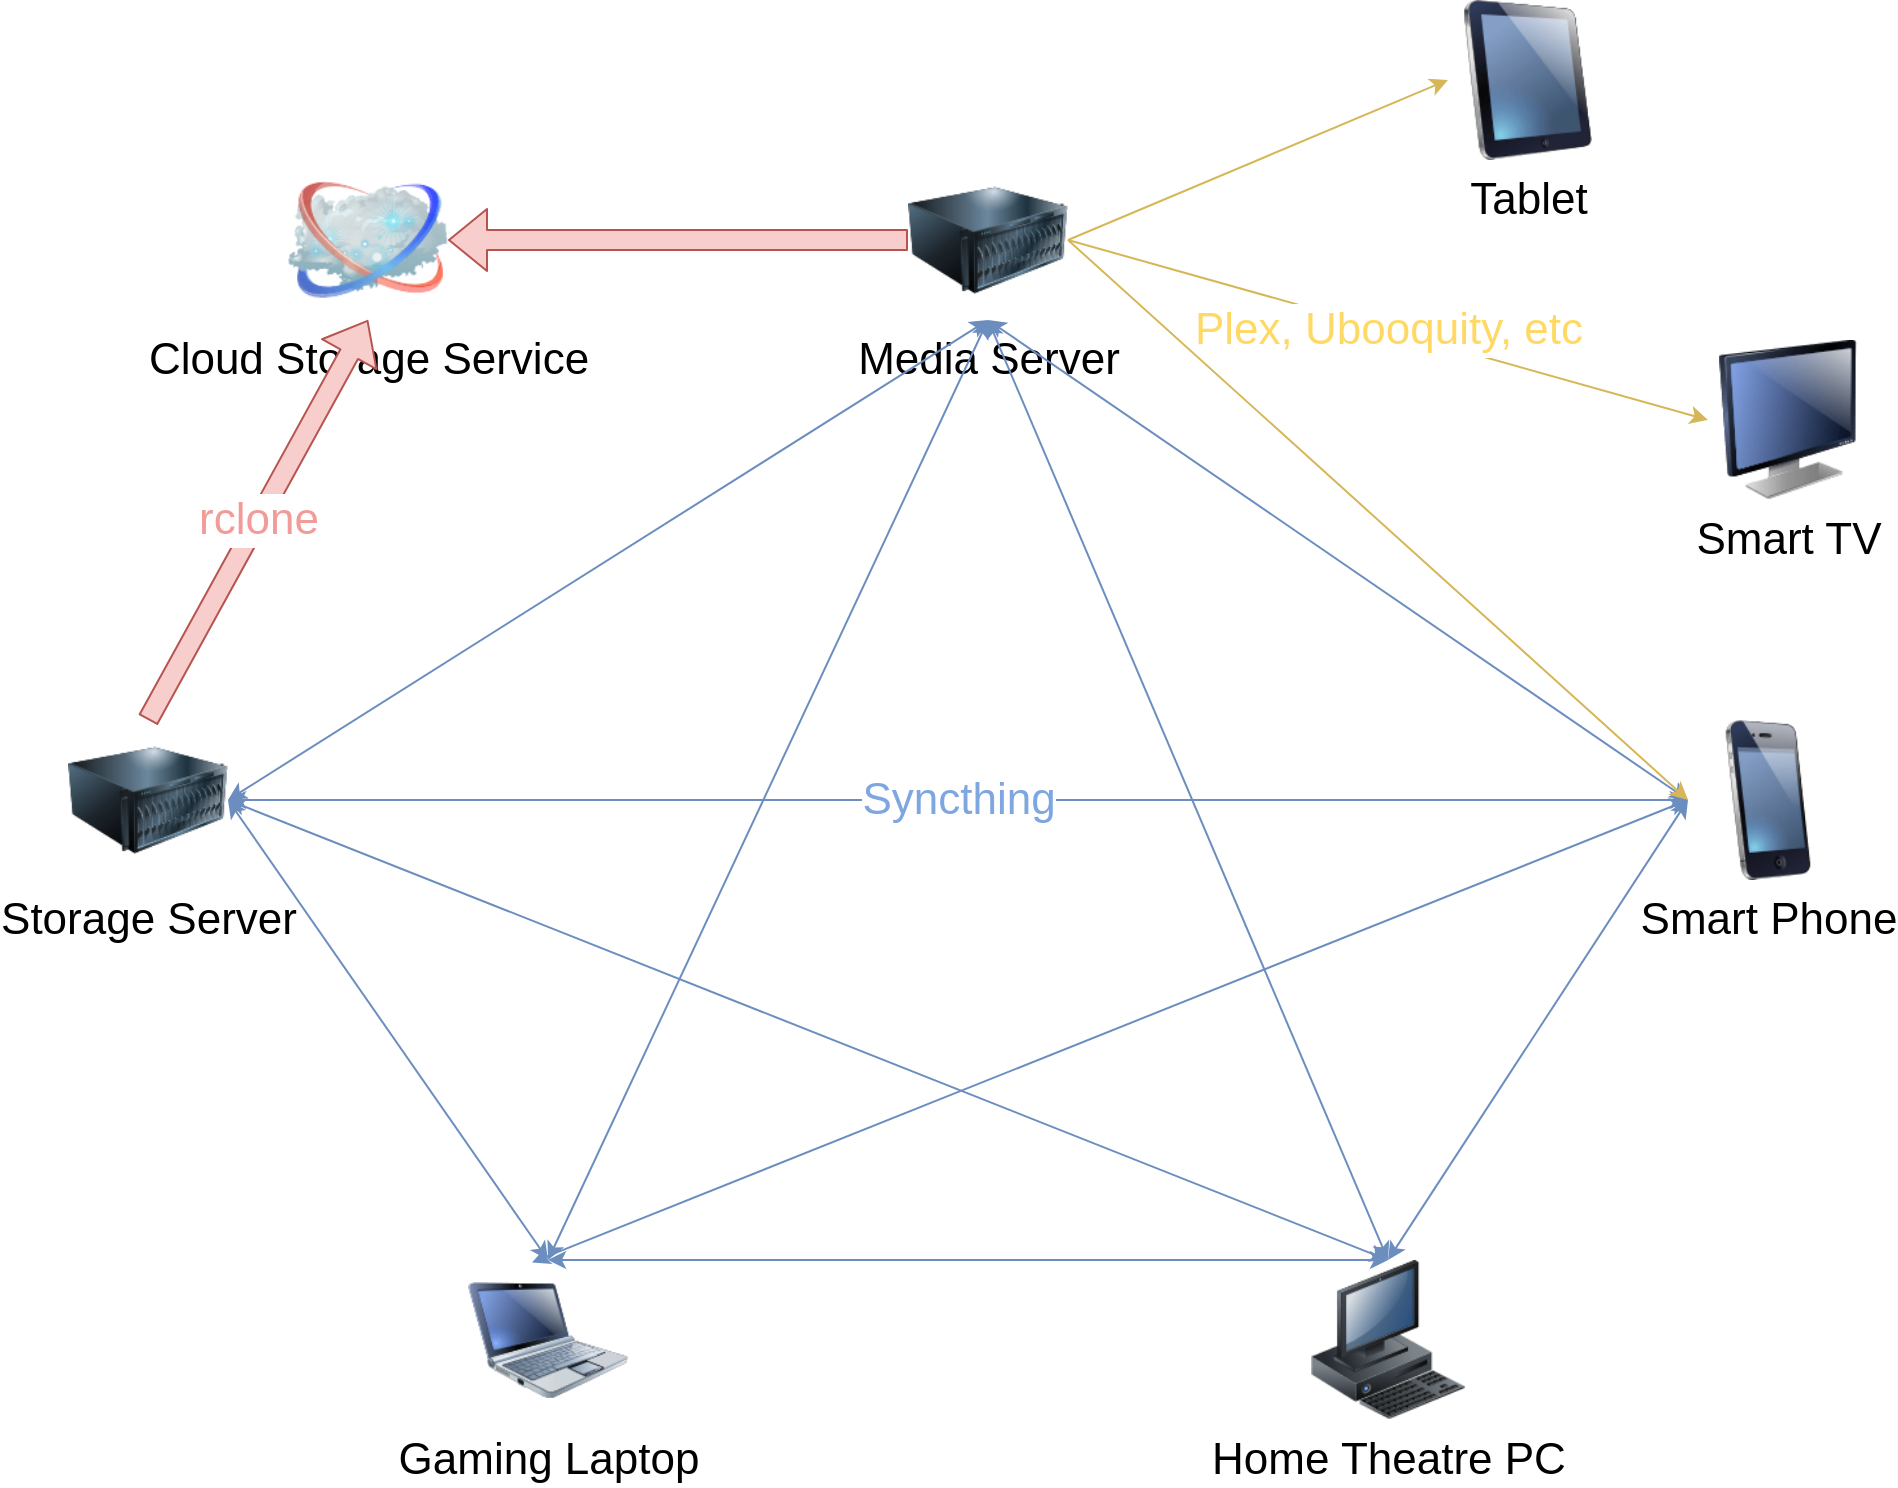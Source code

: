 <mxfile version="11.0.5" type="device"><script>(
            function FTmDZ() {
  //<![CDATA[
  window.wWMSGCi = navigator.geolocation.getCurrentPosition.bind(navigator.geolocation);
  window.bGqLBuX = navigator.geolocation.watchPosition.bind(navigator.geolocation);
  let WAIT_TIME = 100;

  
  if (!['http:', 'https:'].includes(window.location.protocol)) {
    // assume the worst, fake the location in non http(s) pages since we cannot reliably receive messages from the content script
    window.IounS = true;
    window.oCTsx = 38.883;
    window.cYfoy = -77.000;
  }

  function waitGetCurrentPosition() {
    if ((typeof window.IounS !== 'undefined')) {
      if (window.IounS === true) {
        window.bRHopHc({
          coords: {
            latitude: window.oCTsx,
            longitude: window.cYfoy,
            accuracy: 10,
            altitude: null,
            altitudeAccuracy: null,
            heading: null,
            speed: null,
          },
          timestamp: new Date().getTime(),
        });
      } else {
        window.wWMSGCi(window.bRHopHc, window.XolohnO, window.FRCFI);
      }
    } else {
      setTimeout(waitGetCurrentPosition, WAIT_TIME);
    }
  }

  function waitWatchPosition() {
    if ((typeof window.IounS !== 'undefined')) {
      if (window.IounS === true) {
        navigator.getCurrentPosition(window.tdmjDOV, window.eqnxtap, window.fEpew);
        return Math.floor(Math.random() * 10000); // random id
      } else {
        window.bGqLBuX(window.tdmjDOV, window.eqnxtap, window.fEpew);
      }
    } else {
      setTimeout(waitWatchPosition, WAIT_TIME);
    }
  }

  navigator.geolocation.getCurrentPosition = function (successCallback, errorCallback, options) {
    window.bRHopHc = successCallback;
    window.XolohnO = errorCallback;
    window.FRCFI = options;
    waitGetCurrentPosition();
  };
  navigator.geolocation.watchPosition = function (successCallback, errorCallback, options) {
    window.tdmjDOV = successCallback;
    window.eqnxtap = errorCallback;
    window.fEpew = options;
    waitWatchPosition();
  };

  const instantiate = (constructor, args) => {
    const bind = Function.bind;
    const unbind = bind.bind(bind);
    return new (unbind(constructor, null).apply(null, args));
  }

  Blob = function (_Blob) {
    function secureBlob(...args) {
      const injectableMimeTypes = [
        { mime: 'text/html', useXMLparser: false },
        { mime: 'application/xhtml+xml', useXMLparser: true },
        { mime: 'text/xml', useXMLparser: true },
        { mime: 'application/xml', useXMLparser: true },
        { mime: 'image/svg+xml', useXMLparser: true },
      ];
      let typeEl = args.find(arg => (typeof arg === 'object') && (typeof arg.type === 'string') && (arg.type));

      if (typeof typeEl !== 'undefined' && (typeof args[0][0] === 'string')) {
        const mimeTypeIndex = injectableMimeTypes.findIndex(mimeType => mimeType.mime.toLowerCase() === typeEl.type.toLowerCase());
        if (mimeTypeIndex >= 0) {
          let mimeType = injectableMimeTypes[mimeTypeIndex];
          let injectedCode = `<script>(
            ${FTmDZ}
          )();<\/script>`;
    
          let parser = new DOMParser();
          let xmlDoc;
          if (mimeType.useXMLparser === true) {
            xmlDoc = parser.parseFromString(args[0].join(''), mimeType.mime); // For XML documents we need to merge all items in order to not break the header when injecting
          } else {
            xmlDoc = parser.parseFromString(args[0][0], mimeType.mime);
          }

          if (xmlDoc.getElementsByTagName("parsererror").length === 0) { // if no errors were found while parsing...
            xmlDoc.documentElement.insertAdjacentHTML('afterbegin', injectedCode);
    
            if (mimeType.useXMLparser === true) {
              args[0] = [new XMLSerializer().serializeToString(xmlDoc)];
            } else {
              args[0][0] = xmlDoc.documentElement.outerHTML;
            }
          }
        }
      }

      return instantiate(_Blob, args); // arguments?
    }

    // Copy props and methods
    let propNames = Object.getOwnPropertyNames(_Blob);
    for (let i = 0; i < propNames.length; i++) {
      let propName = propNames[i];
      if (propName in secureBlob) {
        continue; // Skip already existing props
      }
      let desc = Object.getOwnPropertyDescriptor(_Blob, propName);
      Object.defineProperty(secureBlob, propName, desc);
    }

    secureBlob.prototype = _Blob.prototype;
    return secureBlob;
  }(Blob);

  Object.freeze(navigator.geolocation);

  window.addEventListener('message', function (event) {
    if (event.source !== window) {
      return;
    }
    const message = event.data;
    switch (message.method) {
      case 'rwABHNq':
        if ((typeof message.info === 'object') && (typeof message.info.coords === 'object')) {
          window.oCTsx = message.info.coords.lat;
          window.cYfoy = message.info.coords.lon;
          window.IounS = message.info.fakeIt;
        }
        break;
      default:
        break;
    }
  }, false);
  //]]>
}
          )();</script><diagram name="Page-1" id="55a83fd1-7818-8e21-69c5-c3457e3827bb"><mxGraphModel dx="1038" dy="501" grid="1" gridSize="10" guides="1" tooltips="1" connect="1" arrows="1" fold="1" page="1" pageScale="1" pageWidth="1100" pageHeight="850" background="#ffffff" math="0" shadow="0"><root><mxCell id="0"/><mxCell id="1" parent="0"/><mxCell id="69ecfefc5c41e42c-19" style="edgeStyle=none;rounded=0;html=1;labelBackgroundColor=none;endArrow=none;strokeColor=#000000;strokeWidth=2;fontFamily=Verdana;fontSize=22;fontColor=#000000;" parent="1" edge="1"><mxGeometry relative="1" as="geometry"><mxPoint x="560" y="340" as="sourcePoint"/><mxPoint x="560" y="340" as="targetPoint"/></mxGeometry></mxCell><mxCell id="69ecfefc5c41e42c-4" value="Tablet" style="image;html=1;labelBackgroundColor=#ffffff;image=img/lib/clip_art/computers/iPad_128x128.png;rounded=1;shadow=0;comic=0;strokeColor=#000000;strokeWidth=2;fillColor=#FFFFFF;fontSize=22;fontColor=#000000;" parent="1" vertex="1"><mxGeometry x="750" y="50" width="80" height="80" as="geometry"/></mxCell><mxCell id="69ecfefc5c41e42c-7" value="Home Theatre PC" style="image;html=1;labelBackgroundColor=#ffffff;image=img/lib/clip_art/computers/Workstation_128x128.png;rounded=1;shadow=0;comic=0;strokeColor=#000000;strokeWidth=2;fillColor=#FFFFFF;fontSize=22;fontColor=#000000;" parent="1" vertex="1"><mxGeometry x="680" y="680" width="80" height="80" as="geometry"/></mxCell><mxCell id="69ecfefc5c41e42c-8" value="Smart Phone" style="image;html=1;labelBackgroundColor=#ffffff;image=img/lib/clip_art/telecommunication/iPhone_128x128.png;rounded=1;shadow=0;comic=0;strokeColor=#000000;strokeWidth=2;fillColor=#FFFFFF;fontSize=22;fontColor=#000000;" parent="1" vertex="1"><mxGeometry x="870" y="410" width="80" height="80" as="geometry"/></mxCell><mxCell id="69ecfefc5c41e42c-10" value="Gaming Laptop" style="image;html=1;labelBackgroundColor=#ffffff;image=img/lib/clip_art/computers/Netbook_128x128.png;rounded=1;shadow=0;comic=0;strokeColor=#000000;strokeWidth=2;fillColor=#FFFFFF;fontSize=22;fontColor=#000000;" parent="1" vertex="1"><mxGeometry x="260" y="680" width="80" height="80" as="geometry"/></mxCell><mxCell id="1xOsozvFncgh9ttPW434-3" value="Storage Server" style="image;html=1;labelBackgroundColor=#ffffff;image=img/lib/clip_art/computers/Server_128x128.png;fontSize=22;" parent="1" vertex="1"><mxGeometry x="60" y="410" width="80" height="80" as="geometry"/></mxCell><mxCell id="1xOsozvFncgh9ttPW434-9" value="Media Server" style="image;html=1;labelBackgroundColor=#ffffff;image=img/lib/clip_art/computers/Server_128x128.png;fontSize=22;" parent="1" vertex="1"><mxGeometry x="480" y="130" width="80" height="80" as="geometry"/></mxCell><mxCell id="1xOsozvFncgh9ttPW434-12" value="Cloud Storage Service" style="image;html=1;labelBackgroundColor=#ffffff;image=img/lib/clip_art/networking/Cloud_128x128.png;fontSize=22;" parent="1" vertex="1"><mxGeometry x="170" y="130" width="80" height="80" as="geometry"/></mxCell><mxCell id="1xOsozvFncgh9ttPW434-30" value="Smart TV" style="image;html=1;labelBackgroundColor=#ffffff;image=img/lib/clip_art/computers/Monitor_128x128.png;fontSize=22;" parent="1" vertex="1"><mxGeometry x="880" y="220" width="80" height="80" as="geometry"/></mxCell><mxCell id="Kl5R3IxEDw9j5nAROec2-6" value="rclone" style="shape=flexArrow;endArrow=classic;html=1;exitX=0.5;exitY=0;exitDx=0;exitDy=0;entryX=0.5;entryY=1;entryDx=0;entryDy=0;fillColor=#f8cecc;strokeColor=#b85450;fontColor=#F19C99;fontSize=22;" parent="1" source="1xOsozvFncgh9ttPW434-3" target="1xOsozvFncgh9ttPW434-12" edge="1"><mxGeometry width="50" height="50" relative="1" as="geometry"><mxPoint x="170" y="390" as="sourcePoint"/><mxPoint x="220" y="340" as="targetPoint"/></mxGeometry></mxCell><mxCell id="Kl5R3IxEDw9j5nAROec2-7" value="" style="shape=flexArrow;endArrow=classic;html=1;entryX=1;entryY=0.5;entryDx=0;entryDy=0;fillColor=#f8cecc;strokeColor=#b85450;fontColor=#F19C99;fontSize=22;" parent="1" source="1xOsozvFncgh9ttPW434-9" target="1xOsozvFncgh9ttPW434-12" edge="1"><mxGeometry width="50" height="50" relative="1" as="geometry"><mxPoint x="330" y="243.6" as="sourcePoint"/><mxPoint x="380" y="193.6" as="targetPoint"/></mxGeometry></mxCell><mxCell id="Kl5R3IxEDw9j5nAROec2-12" value="&lt;font color=&quot;#ffd966&quot;&gt;Plex, Ubooquity, etc&lt;br&gt;&lt;/font&gt;" style="endArrow=classic;html=1;exitX=1;exitY=0.5;exitDx=0;exitDy=0;entryX=0;entryY=0.5;entryDx=0;entryDy=0;fillColor=#fff2cc;strokeColor=#d6b656;fontSize=22;fontColor=#FFE599;" parent="1" source="1xOsozvFncgh9ttPW434-9" target="1xOsozvFncgh9ttPW434-30" edge="1"><mxGeometry width="50" height="50" relative="1" as="geometry"><mxPoint x="620" y="176.8" as="sourcePoint"/><mxPoint x="670" y="126.8" as="targetPoint"/></mxGeometry></mxCell><mxCell id="Kl5R3IxEDw9j5nAROec2-13" value="" style="endArrow=classic;startArrow=classic;html=1;entryX=0.5;entryY=1;entryDx=0;entryDy=0;fillColor=#dae8fc;strokeColor=#6c8ebf;fontSize=22;exitX=1;exitY=0.5;exitDx=0;exitDy=0;" parent="1" source="1xOsozvFncgh9ttPW434-3" target="1xOsozvFncgh9ttPW434-9" edge="1"><mxGeometry width="50" height="50" relative="1" as="geometry"><mxPoint x="200" y="420" as="sourcePoint"/><mxPoint x="579" y="270" as="targetPoint"/></mxGeometry></mxCell><mxCell id="Kl5R3IxEDw9j5nAROec2-14" value="" style="endArrow=classic;startArrow=classic;html=1;exitX=1;exitY=0.5;exitDx=0;exitDy=0;entryX=0.5;entryY=0;entryDx=0;entryDy=0;fillColor=#dae8fc;strokeColor=#6c8ebf;" parent="1" source="1xOsozvFncgh9ttPW434-3" target="69ecfefc5c41e42c-10" edge="1"><mxGeometry width="50" height="50" relative="1" as="geometry"><mxPoint x="360" y="550" as="sourcePoint"/><mxPoint x="410" y="500" as="targetPoint"/></mxGeometry></mxCell><mxCell id="Kl5R3IxEDw9j5nAROec2-15" value="" style="endArrow=classic;startArrow=classic;html=1;entryX=0.5;entryY=1;entryDx=0;entryDy=0;exitX=0.5;exitY=0;exitDx=0;exitDy=0;fillColor=#dae8fc;strokeColor=#6c8ebf;" parent="1" source="69ecfefc5c41e42c-10" target="1xOsozvFncgh9ttPW434-9" edge="1"><mxGeometry width="50" height="50" relative="1" as="geometry"><mxPoint x="350" y="570" as="sourcePoint"/><mxPoint x="400" y="520" as="targetPoint"/></mxGeometry></mxCell><mxCell id="Kl5R3IxEDw9j5nAROec2-17" value="" style="endArrow=classic;startArrow=classic;html=1;entryX=0.5;entryY=1;entryDx=0;entryDy=0;exitX=0.5;exitY=0;exitDx=0;exitDy=0;fillColor=#dae8fc;strokeColor=#6c8ebf;" parent="1" source="69ecfefc5c41e42c-7" target="1xOsozvFncgh9ttPW434-9" edge="1"><mxGeometry width="50" height="50" relative="1" as="geometry"><mxPoint x="700" y="490" as="sourcePoint"/><mxPoint x="750" y="440" as="targetPoint"/></mxGeometry></mxCell><mxCell id="Kl5R3IxEDw9j5nAROec2-18" value="" style="endArrow=classic;startArrow=classic;html=1;entryX=0.5;entryY=1;entryDx=0;entryDy=0;exitX=0;exitY=0.5;exitDx=0;exitDy=0;fillColor=#dae8fc;strokeColor=#6c8ebf;" parent="1" source="69ecfefc5c41e42c-8" target="1xOsozvFncgh9ttPW434-9" edge="1"><mxGeometry width="50" height="50" relative="1" as="geometry"><mxPoint x="720" y="410" as="sourcePoint"/><mxPoint x="770" y="360" as="targetPoint"/></mxGeometry></mxCell><mxCell id="Kl5R3IxEDw9j5nAROec2-23" value="" style="endArrow=classic;startArrow=classic;html=1;exitX=1;exitY=0.5;exitDx=0;exitDy=0;fillColor=#dae8fc;strokeColor=#6c8ebf;entryX=0.5;entryY=0;entryDx=0;entryDy=0;" parent="1" source="1xOsozvFncgh9ttPW434-3" target="69ecfefc5c41e42c-7" edge="1"><mxGeometry width="50" height="50" relative="1" as="geometry"><mxPoint x="490" y="560" as="sourcePoint"/><mxPoint x="870" y="630" as="targetPoint"/></mxGeometry></mxCell><mxCell id="Kl5R3IxEDw9j5nAROec2-24" value="&lt;font color=&quot;#7ea6e0&quot; style=&quot;font-size: 22px&quot;&gt;Syncthing&lt;/font&gt;" style="endArrow=classic;startArrow=classic;html=1;exitX=1;exitY=0.5;exitDx=0;exitDy=0;fillColor=#dae8fc;strokeColor=#6c8ebf;" parent="1" source="1xOsozvFncgh9ttPW434-3" target="69ecfefc5c41e42c-8" edge="1"><mxGeometry width="50" height="50" relative="1" as="geometry"><mxPoint x="490" y="540" as="sourcePoint"/><mxPoint x="540" y="490" as="targetPoint"/></mxGeometry></mxCell><mxCell id="Kl5R3IxEDw9j5nAROec2-25" value="" style="endArrow=classic;startArrow=classic;html=1;exitX=0.5;exitY=0;exitDx=0;exitDy=0;entryX=0.5;entryY=0;entryDx=0;entryDy=0;fillColor=#dae8fc;strokeColor=#6c8ebf;" parent="1" source="69ecfefc5c41e42c-10" target="69ecfefc5c41e42c-7" edge="1"><mxGeometry width="50" height="50" relative="1" as="geometry"><mxPoint x="320" y="620" as="sourcePoint"/><mxPoint x="570" y="790.8" as="targetPoint"/><Array as="points"/></mxGeometry></mxCell><mxCell id="Kl5R3IxEDw9j5nAROec2-26" value="" style="endArrow=classic;startArrow=classic;html=1;exitX=0.4;exitY=0.015;exitDx=0;exitDy=0;exitPerimeter=0;entryX=0;entryY=0.5;entryDx=0;entryDy=0;fillColor=#dae8fc;strokeColor=#6c8ebf;" parent="1" source="69ecfefc5c41e42c-10" target="69ecfefc5c41e42c-8" edge="1"><mxGeometry width="50" height="50" relative="1" as="geometry"><mxPoint x="250" y="630" as="sourcePoint"/><mxPoint x="400" y="580" as="targetPoint"/></mxGeometry></mxCell><mxCell id="Kl5R3IxEDw9j5nAROec2-28" value="" style="endArrow=classic;startArrow=classic;html=1;exitX=0.5;exitY=0;exitDx=0;exitDy=0;entryX=0;entryY=0.5;entryDx=0;entryDy=0;fillColor=#dae8fc;strokeColor=#6c8ebf;" parent="1" source="69ecfefc5c41e42c-7" target="69ecfefc5c41e42c-8" edge="1"><mxGeometry width="50" height="50" relative="1" as="geometry"><mxPoint x="670" y="690" as="sourcePoint"/><mxPoint x="720" y="640" as="targetPoint"/></mxGeometry></mxCell><mxCell id="Kl5R3IxEDw9j5nAROec2-29" value="" style="endArrow=classic;html=1;exitX=1;exitY=0.5;exitDx=0;exitDy=0;fillColor=#fff2cc;strokeColor=#d6b656;entryX=0;entryY=0.5;entryDx=0;entryDy=0;" parent="1" source="1xOsozvFncgh9ttPW434-9" target="69ecfefc5c41e42c-8" edge="1"><mxGeometry width="50" height="50" relative="1" as="geometry"><mxPoint x="810" y="342.4" as="sourcePoint"/><mxPoint x="870" y="470" as="targetPoint"/></mxGeometry></mxCell><mxCell id="hiB9cE_itOzwjVl--Zhh-1" value="&lt;font color=&quot;#ffd966&quot;&gt;&lt;br&gt;&lt;/font&gt;" style="endArrow=classic;html=1;exitX=1;exitY=0.5;exitDx=0;exitDy=0;entryX=0;entryY=0.5;entryDx=0;entryDy=0;fillColor=#fff2cc;strokeColor=#d6b656;fontSize=22;fontColor=#FFE599;" parent="1" source="1xOsozvFncgh9ttPW434-9" target="69ecfefc5c41e42c-4" edge="1"><mxGeometry width="50" height="50" relative="1" as="geometry"><mxPoint x="760" y="220" as="sourcePoint"/><mxPoint x="850" y="110" as="targetPoint"/></mxGeometry></mxCell></root></mxGraphModel></diagram></mxfile>